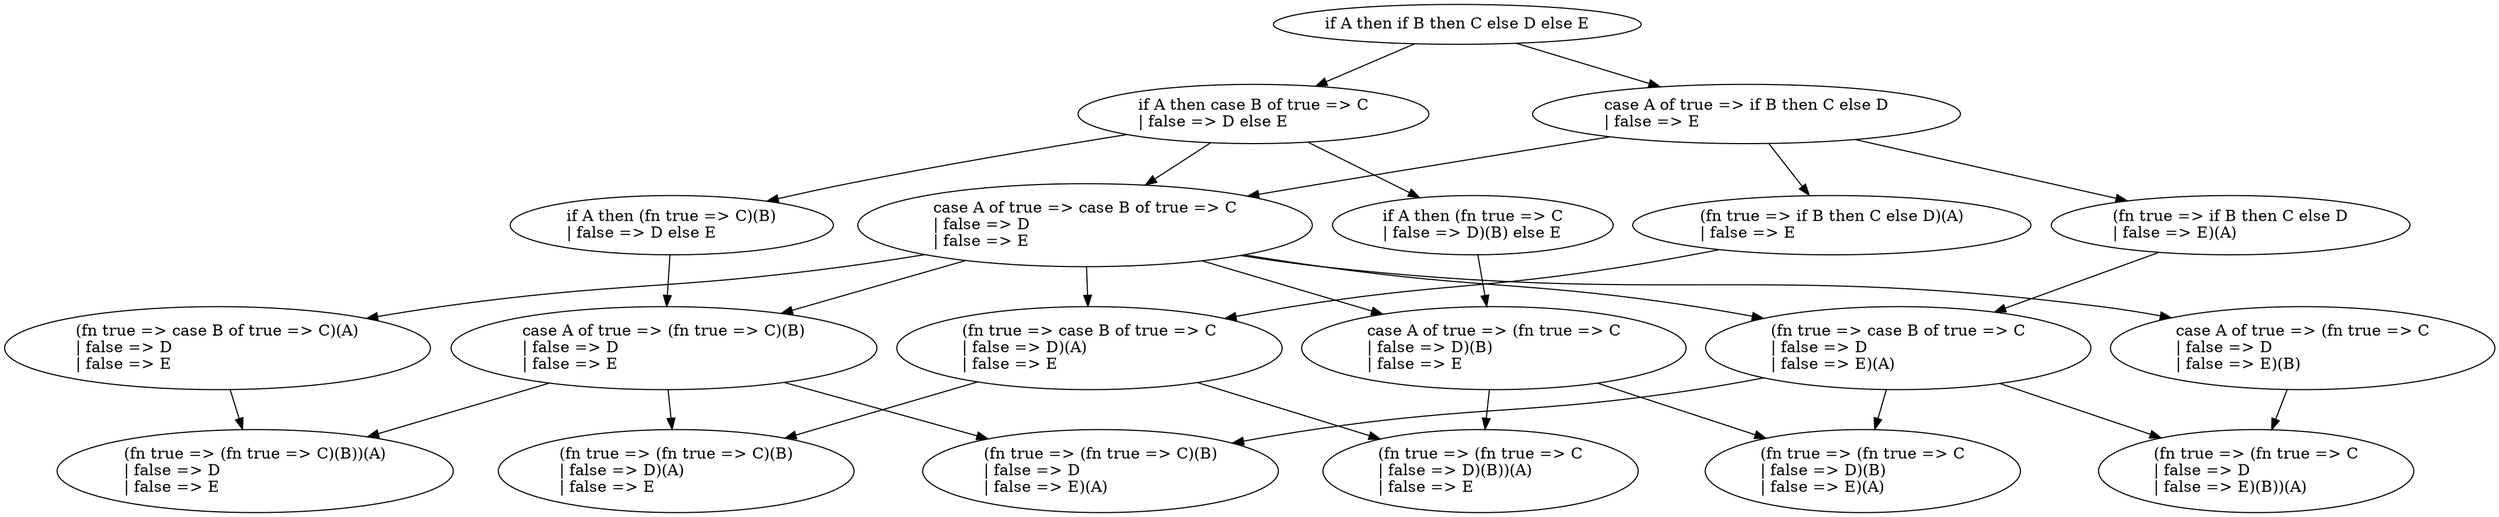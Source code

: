 digraph G {
    1 [label="if A then if B then C else D else E"];

    2 [label="case A of true => if B then C else D\l| false => E\l"];
    3 [label="if A then case B of true => C\l| false => D else E\l"];

    4 [label="case A of true => case B of true => C\l| false => D\l| false => E\l"];
    5 [label="(fn true => if B then C else D)(A)\l| false => E\l"];
    6 [label="(fn true => if B then C else D\l| false => E)(A)\l"];
    7 [label="if A then (fn true => C)(B)\l| false => D else E\l"];
    8 [label="if A then (fn true => C\l| false => D)(B) else E\l"];

    9 [label="(fn true => case B of true => C)(A)\l| false => D\l| false => E\l"];
    10 [label="(fn true => case B of true => C\l| false => D)(A)\l| false => E\l"];
    11 [label="(fn true => case B of true => C\l| false => D\l| false => E)(A)\l"];
    12 [label="case A of true => (fn true => C)(B)\l| false => D\l| false => E\l"];
    13 [label="case A of true => (fn true => C\l| false => D)(B)\l| false => E\l"];
    14 [label="case A of true => (fn true => C\l| false => D\l| false => E)(B)\l"];
    
    15 [label="(fn true => (fn true => C)(B))(A)\l| false => D\l| false => E\l"];
    16 [label="(fn true => (fn true => C)(B)\l| false => D)(A)\l| false => E\l"];
    17 [label="(fn true => (fn true => C\l| false => D)(B))(A)\l| false => E\l"];
    18 [label="(fn true => (fn true => C)(B)\l| false => D\l| false => E)(A)\l"];
    19 [label="(fn true => (fn true => C\l| false => D)(B)\l| false => E)(A)\l"];
    20 [label="(fn true => (fn true => C\l| false => D\l| false => E)(B))(A)\l"];

    1 -> 2;
    1 -> 3;

    2 -> 4;
    3 -> 4;
    2 -> 5;
    2 -> 6;
    3 -> 7;
    3 -> 8;

    4 -> 9;
    4 -> 10;
    5 -> 10;
    4 -> 11;
    6 -> 11;
    4 -> 12;
    7 -> 12;
    4 -> 13;
    8 -> 13;
    4 -> 14;

    9 -> 15;
    12 -> 15;
    10 -> 16;
    12 -> 16;
    10 -> 17;
    13 -> 17;
    11 -> 18;
    12 -> 18;
    11 -> 19;
    13 -> 19;
    11 -> 20;
    14 -> 20;
}